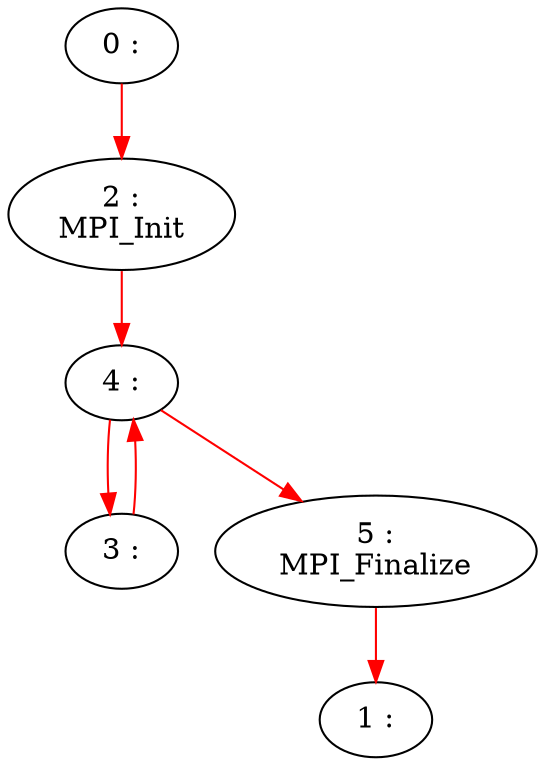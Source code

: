 Digraph G{
	N0 [label="0 :\n" shape=ellipse]
	N2 [label="2 :\nMPI_Init\n" shape=ellipse]
	N3 [label="3 :\n" shape=ellipse]
	N4 [label="4 :\n" shape=ellipse]
	N5 [label="5 :\nMPI_Finalize\n" shape=ellipse]
	N1 [label="1 :\n" shape=ellipse]
	N0 -> N2 [color=red]
	N2 -> N4 [color=red]
	N3 -> N4 [color=red]
	N4 -> N3 [color=red]
	N4 -> N5 [color=red]
	N5 -> N1 [color=red]
}
